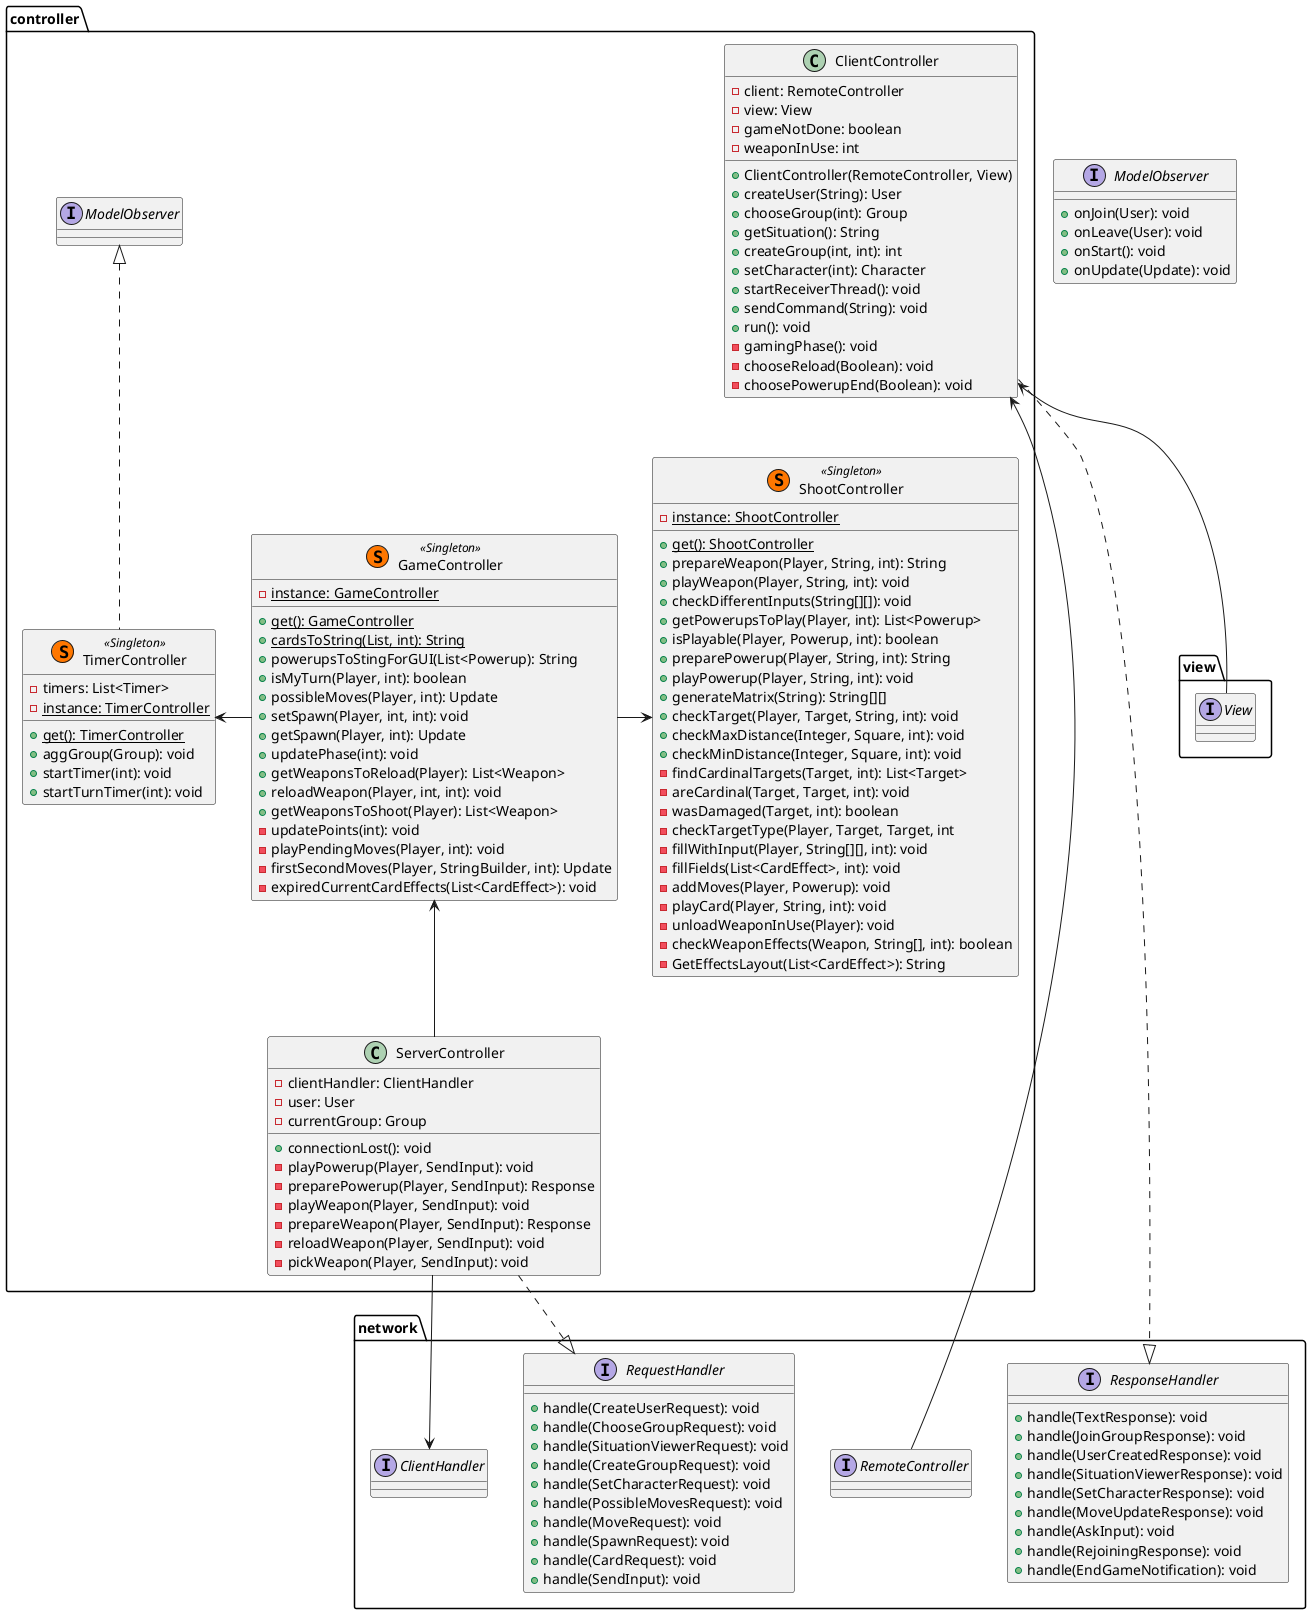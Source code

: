 @startuml

package controller {
    class ClientController{
        - client: RemoteController
        - view: View
        - gameNotDone: boolean
        - weaponInUse: int
        __
        + ClientController(RemoteController, View)
        + createUser(String): User
        + chooseGroup(int): Group
        + getSituation(): String
        + createGroup(int, int): int
        + setCharacter(int): Character
        + startReceiverThread(): void
        + sendCommand(String): void
        + run(): void
        - gamingPhase(): void
        - chooseReload(Boolean): void
        - choosePowerupEnd(Boolean): void
    }

    class GameController << (S,#FF7700) Singleton >>{
        - {static} instance: GameController
        __
        + {static} get(): GameController
        + {static} cardsToString(List, int): String
        + powerupsToStingForGUI(List<Powerup): String
        + isMyTurn(Player, int): boolean
        + possibleMoves(Player, int): Update
        + setSpawn(Player, int, int): void
        + getSpawn(Player, int): Update
        + updatePhase(int): void
        + getWeaponsToReload(Player): List<Weapon>
        + reloadWeapon(Player, int, int): void
        + getWeaponsToShoot(Player): List<Weapon>
        - updatePoints(int): void
        - playPendingMoves(Player, int): void
        - firstSecondMoves(Player, StringBuilder, int): Update
        - expiredCurrentCardEffects(List<CardEffect>): void
    }

    class ShootController << (S,#FF7700) Singleton >> {
        - {static} instance: ShootController
        __
        + {static} get(): ShootController
        + prepareWeapon(Player, String, int): String
        + playWeapon(Player, String, int): void
        + checkDifferentInputs(String[][]): void
        + getPowerupsToPlay(Player, int): List<Powerup>
        + isPlayable(Player, Powerup, int): boolean
        + preparePowerup(Player, String, int): String
        + playPowerup(Player, String, int): void
        + generateMatrix(String): String[][]
        + checkTarget(Player, Target, String, int): void
        + checkMaxDistance(Integer, Square, int): void
        + checkMinDistance(Integer, Square, int): void
        - findCardinalTargets(Target, int): List<Target>
        - areCardinal(Target, Target, int): void
        - wasDamaged(Target, int): boolean
        - checkTargetType(Player, Target, Target, int
        - fillWithInput(Player, String[][], int): void
        - fillFields(List<CardEffect>, int): void
        - addMoves(Player, Powerup): void
        - playCard(Player, String, int): void
        - unloadWeaponInUse(Player): void
        - checkWeaponEffects(Weapon, String[], int): boolean
        - GetEffectsLayout(List<CardEffect>): String
    }

    class TimerController << (S,#FF7700) Singleton >> implements ModelObserver{
        - timers: List<Timer>
        - {static} instance: TimerController
        __
        + {static} get(): TimerController
        + aggGroup(Group): void
        + startTimer(int): void
        + startTurnTimer(int): void
    }

    class ServerController{
        - clientHandler: ClientHandler
        - user: User
        - currentGroup: Group
        __
        + connectionLost(): void
        - playPowerup(Player, SendInput): void
        - preparePowerup(Player, SendInput): Response
        - playWeapon(Player, SendInput): void
        - prepareWeapon(Player, SendInput): Response
        - reloadWeapon(Player, SendInput): void
        - pickWeapon(Player, SendInput): void
    }

    GameController <-- ServerController
    GameController -> ShootController
    TimerController <- GameController
}
package network{
    interface RemoteController
    interface ResponseHandler{
        + handle(TextResponse): void
        + handle(JoinGroupResponse): void
        + handle(UserCreatedResponse): void
        + handle(SituationViewerResponse): void
        + handle(SetCharacterResponse): void
        + handle(MoveUpdateResponse): void
        + handle(AskInput): void
        + handle(RejoiningResponse): void
        + handle(EndGameNotification): void
    }
    interface RequestHandler{

    + handle(CreateUserRequest): void
    + handle(ChooseGroupRequest): void
    + handle(SituationViewerRequest): void
    + handle(CreateGroupRequest): void
    + handle(SetCharacterRequest): void
    + handle(PossibleMovesRequest): void
    + handle(MoveRequest): void
    + handle(SpawnRequest): void
    + handle(CardRequest): void
    + handle(SendInput): void
    }

    interface ClientHandler{
    }
}
package view{
    interface View
}

interface ModelObserver{
    + onJoin(User): void
    + onLeave(User): void
    + onStart(): void
    + onUpdate(Update): void
}
ClientController <-- View
ClientController <- RemoteController
ClientController ..|> ResponseHandler
ServerController ..|> RequestHandler
ServerController --> ClientHandler
@enduml